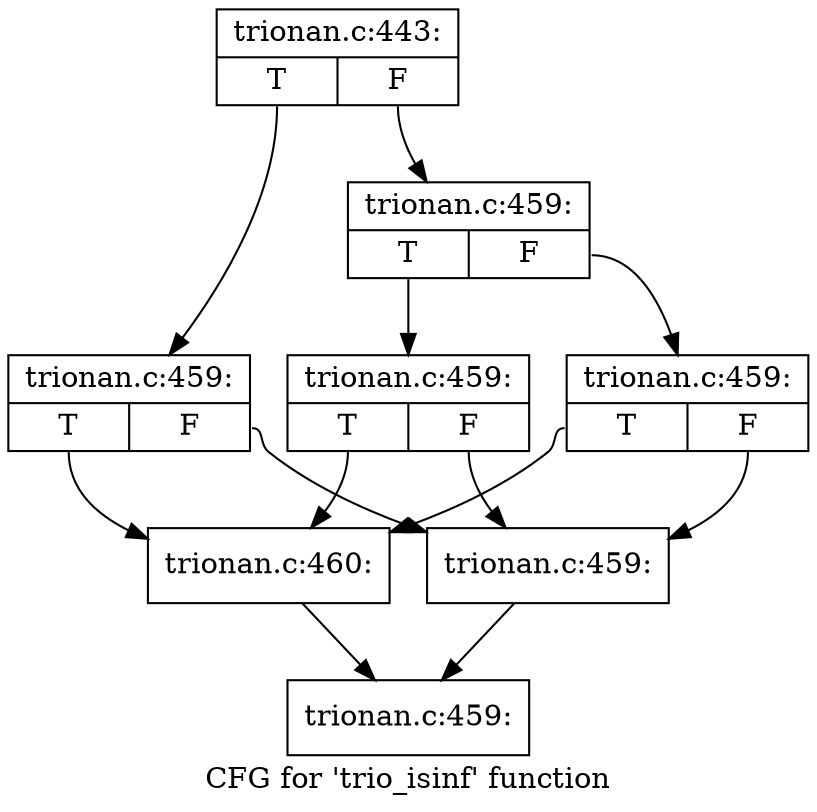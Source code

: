 digraph "CFG for 'trio_isinf' function" {
	label="CFG for 'trio_isinf' function";

	Node0x4d05260 [shape=record,label="{trionan.c:443:|{<s0>T|<s1>F}}"];
	Node0x4d05260:s0 -> Node0x4d07bc0;
	Node0x4d05260:s1 -> Node0x4d07c10;
	Node0x4d07bc0 [shape=record,label="{trionan.c:459:|{<s0>T|<s1>F}}"];
	Node0x4d07bc0:s0 -> Node0x4d07ad0;
	Node0x4d07bc0:s1 -> Node0x4d07b20;
	Node0x4d07c10 [shape=record,label="{trionan.c:459:|{<s0>T|<s1>F}}"];
	Node0x4d07c10:s0 -> Node0x4d091a0;
	Node0x4d07c10:s1 -> Node0x4d07f10;
	Node0x4d091a0 [shape=record,label="{trionan.c:459:|{<s0>T|<s1>F}}"];
	Node0x4d091a0:s0 -> Node0x4d07ad0;
	Node0x4d091a0:s1 -> Node0x4d07b20;
	Node0x4d07f10 [shape=record,label="{trionan.c:459:|{<s0>T|<s1>F}}"];
	Node0x4d07f10:s0 -> Node0x4d07ad0;
	Node0x4d07f10:s1 -> Node0x4d07b20;
	Node0x4d07ad0 [shape=record,label="{trionan.c:460:}"];
	Node0x4d07ad0 -> Node0x4d07b70;
	Node0x4d07b20 [shape=record,label="{trionan.c:459:}"];
	Node0x4d07b20 -> Node0x4d07b70;
	Node0x4d07b70 [shape=record,label="{trionan.c:459:}"];
}
